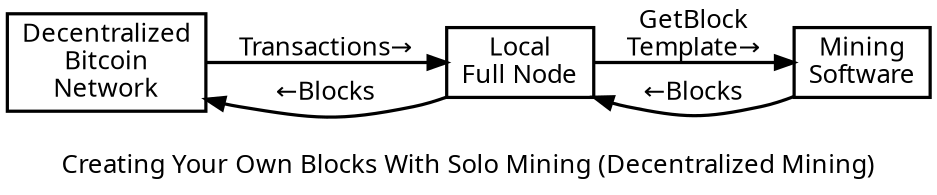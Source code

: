 digraph {

size=6.25;
rankdir=LR
//splines = ortho;
//ranksep = 10;
nodesep = 0.5;

edge [ penwidth = 1.75, fontname="Sans" ]
node [ penwidth = 1.75, shape = "box", fontname="Sans" ]
graph [ penwidth = 1.75, fontname="Sans" ]

p2pnetwork [ label = "Decentralized\nBitcoin\nNetwork" ]
software [ label = "Mining\nSoftware" ]
bitcoind [ label = "Local\nFull Node" ];

bitcoind -> software [ label = "GetBlock\nTemplate→" ];
p2pnetwork -> bitcoind [ label = "Transactions→" ];
bitcoind -> p2pnetwork [ label = "←Blocks" ];

software -> bitcoind [ constraint = false, label = "←Blocks" ];

label = " \nCreating Your Own Blocks With Solo Mining (Decentralized Mining)"
}
